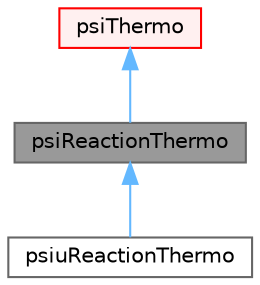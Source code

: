 digraph "psiReactionThermo"
{
 // LATEX_PDF_SIZE
  bgcolor="transparent";
  edge [fontname=Helvetica,fontsize=10,labelfontname=Helvetica,labelfontsize=10];
  node [fontname=Helvetica,fontsize=10,shape=box,height=0.2,width=0.4];
  Node1 [id="Node000001",label="psiReactionThermo",height=0.2,width=0.4,color="gray40", fillcolor="grey60", style="filled", fontcolor="black",tooltip="Foam::psiReactionThermo."];
  Node2 -> Node1 [id="edge1_Node000001_Node000002",dir="back",color="steelblue1",style="solid",tooltip=" "];
  Node2 [id="Node000002",label="psiThermo",height=0.2,width=0.4,color="red", fillcolor="#FFF0F0", style="filled",URL="$classFoam_1_1psiThermo.html",tooltip="Basic thermodynamic properties based on compressibility."];
  Node1 -> Node15 [id="edge2_Node000001_Node000015",dir="back",color="steelblue1",style="solid",tooltip=" "];
  Node15 [id="Node000015",label="psiuReactionThermo",height=0.2,width=0.4,color="gray40", fillcolor="white", style="filled",URL="$classFoam_1_1psiuReactionThermo.html",tooltip="Foam::psiuReactionThermo."];
}
